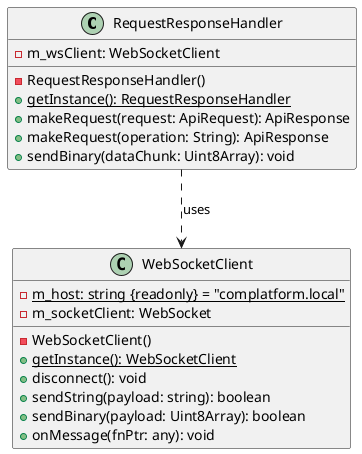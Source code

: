 @startuml
class RequestResponseHandler
{
    - m_wsClient: WebSocketClient
    - RequestResponseHandler()
    + {static} getInstance(): RequestResponseHandler
    + makeRequest(request: ApiRequest): ApiResponse
    + makeRequest(operation: String): ApiResponse
    + sendBinary(dataChunk: Uint8Array): void
}
RequestResponseHandler ..> WebSocketClient : uses

class WebSocketClient
{
    - {static} m_host: string {readonly} = "complatform.local"
    - m_socketClient: WebSocket
    - WebSocketClient()
    + {static} getInstance(): WebSocketClient
    + disconnect(): void
    + sendString(payload: string): boolean
    + sendBinary(payload: Uint8Array): boolean
    + onMessage(fnPtr: any): void
}
@enduml